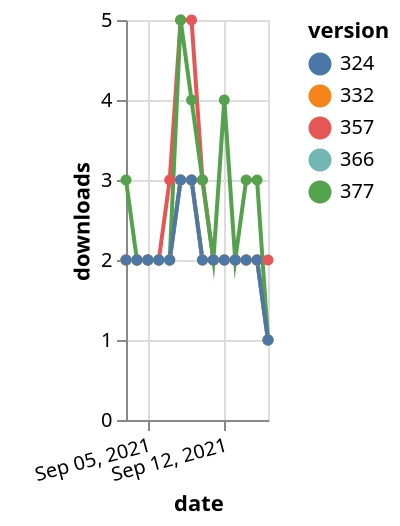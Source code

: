 {"$schema": "https://vega.github.io/schema/vega-lite/v5.json", "description": "A simple bar chart with embedded data.", "data": {"values": [{"date": "2021-09-03", "total": 2390, "delta": 2, "version": "366"}, {"date": "2021-09-04", "total": 2392, "delta": 2, "version": "366"}, {"date": "2021-09-05", "total": 2394, "delta": 2, "version": "366"}, {"date": "2021-09-06", "total": 2396, "delta": 2, "version": "366"}, {"date": "2021-09-07", "total": 2398, "delta": 2, "version": "366"}, {"date": "2021-09-08", "total": 2401, "delta": 3, "version": "366"}, {"date": "2021-09-09", "total": 2404, "delta": 3, "version": "366"}, {"date": "2021-09-10", "total": 2406, "delta": 2, "version": "366"}, {"date": "2021-09-11", "total": 2408, "delta": 2, "version": "366"}, {"date": "2021-09-12", "total": 2410, "delta": 2, "version": "366"}, {"date": "2021-09-13", "total": 2412, "delta": 2, "version": "366"}, {"date": "2021-09-14", "total": 2414, "delta": 2, "version": "366"}, {"date": "2021-09-15", "total": 2416, "delta": 2, "version": "366"}, {"date": "2021-09-16", "total": 2417, "delta": 1, "version": "366"}, {"date": "2021-09-03", "total": 2994, "delta": 2, "version": "357"}, {"date": "2021-09-04", "total": 2996, "delta": 2, "version": "357"}, {"date": "2021-09-05", "total": 2998, "delta": 2, "version": "357"}, {"date": "2021-09-06", "total": 3000, "delta": 2, "version": "357"}, {"date": "2021-09-07", "total": 3003, "delta": 3, "version": "357"}, {"date": "2021-09-08", "total": 3008, "delta": 5, "version": "357"}, {"date": "2021-09-09", "total": 3013, "delta": 5, "version": "357"}, {"date": "2021-09-10", "total": 3016, "delta": 3, "version": "357"}, {"date": "2021-09-11", "total": 3018, "delta": 2, "version": "357"}, {"date": "2021-09-12", "total": 3020, "delta": 2, "version": "357"}, {"date": "2021-09-13", "total": 3022, "delta": 2, "version": "357"}, {"date": "2021-09-14", "total": 3024, "delta": 2, "version": "357"}, {"date": "2021-09-15", "total": 3026, "delta": 2, "version": "357"}, {"date": "2021-09-16", "total": 3028, "delta": 2, "version": "357"}, {"date": "2021-09-03", "total": 2800, "delta": 2, "version": "332"}, {"date": "2021-09-04", "total": 2802, "delta": 2, "version": "332"}, {"date": "2021-09-05", "total": 2804, "delta": 2, "version": "332"}, {"date": "2021-09-06", "total": 2806, "delta": 2, "version": "332"}, {"date": "2021-09-07", "total": 2808, "delta": 2, "version": "332"}, {"date": "2021-09-08", "total": 2811, "delta": 3, "version": "332"}, {"date": "2021-09-09", "total": 2814, "delta": 3, "version": "332"}, {"date": "2021-09-10", "total": 2816, "delta": 2, "version": "332"}, {"date": "2021-09-11", "total": 2818, "delta": 2, "version": "332"}, {"date": "2021-09-12", "total": 2820, "delta": 2, "version": "332"}, {"date": "2021-09-13", "total": 2822, "delta": 2, "version": "332"}, {"date": "2021-09-14", "total": 2824, "delta": 2, "version": "332"}, {"date": "2021-09-15", "total": 2826, "delta": 2, "version": "332"}, {"date": "2021-09-16", "total": 2827, "delta": 1, "version": "332"}, {"date": "2021-09-03", "total": 2353, "delta": 3, "version": "377"}, {"date": "2021-09-04", "total": 2355, "delta": 2, "version": "377"}, {"date": "2021-09-05", "total": 2357, "delta": 2, "version": "377"}, {"date": "2021-09-06", "total": 2359, "delta": 2, "version": "377"}, {"date": "2021-09-07", "total": 2361, "delta": 2, "version": "377"}, {"date": "2021-09-08", "total": 2366, "delta": 5, "version": "377"}, {"date": "2021-09-09", "total": 2370, "delta": 4, "version": "377"}, {"date": "2021-09-10", "total": 2373, "delta": 3, "version": "377"}, {"date": "2021-09-11", "total": 2375, "delta": 2, "version": "377"}, {"date": "2021-09-12", "total": 2379, "delta": 4, "version": "377"}, {"date": "2021-09-13", "total": 2381, "delta": 2, "version": "377"}, {"date": "2021-09-14", "total": 2384, "delta": 3, "version": "377"}, {"date": "2021-09-15", "total": 2387, "delta": 3, "version": "377"}, {"date": "2021-09-16", "total": 2388, "delta": 1, "version": "377"}, {"date": "2021-09-03", "total": 2564, "delta": 2, "version": "324"}, {"date": "2021-09-04", "total": 2566, "delta": 2, "version": "324"}, {"date": "2021-09-05", "total": 2568, "delta": 2, "version": "324"}, {"date": "2021-09-06", "total": 2570, "delta": 2, "version": "324"}, {"date": "2021-09-07", "total": 2572, "delta": 2, "version": "324"}, {"date": "2021-09-08", "total": 2575, "delta": 3, "version": "324"}, {"date": "2021-09-09", "total": 2578, "delta": 3, "version": "324"}, {"date": "2021-09-10", "total": 2580, "delta": 2, "version": "324"}, {"date": "2021-09-11", "total": 2582, "delta": 2, "version": "324"}, {"date": "2021-09-12", "total": 2584, "delta": 2, "version": "324"}, {"date": "2021-09-13", "total": 2586, "delta": 2, "version": "324"}, {"date": "2021-09-14", "total": 2588, "delta": 2, "version": "324"}, {"date": "2021-09-15", "total": 2590, "delta": 2, "version": "324"}, {"date": "2021-09-16", "total": 2591, "delta": 1, "version": "324"}]}, "width": "container", "mark": {"type": "line", "point": {"filled": true}}, "encoding": {"x": {"field": "date", "type": "temporal", "timeUnit": "yearmonthdate", "title": "date", "axis": {"labelAngle": -15}}, "y": {"field": "delta", "type": "quantitative", "title": "downloads"}, "color": {"field": "version", "type": "nominal"}, "tooltip": {"field": "delta"}}}